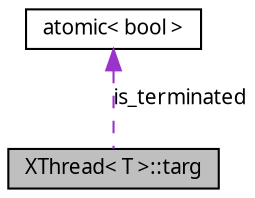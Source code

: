 digraph G
{
  edge [fontname="FreeSans.ttf",fontsize=10,labelfontname="FreeSans.ttf",labelfontsize=10];
  node [fontname="FreeSans.ttf",fontsize=10,shape=record];
  Node1 [label="XThread\< T \>::targ",height=0.2,width=0.4,color="black", fillcolor="grey75", style="filled" fontcolor="black"];
  Node2 -> Node1 [dir=back,color="darkorchid3",fontsize=10,style="dashed",label="is_terminated",fontname="FreeSans.ttf"];
  Node2 [label="atomic\< bool \>",height=0.2,width=0.4,color="black", fillcolor="white", style="filled",URL="$classatomic.html"];
}
